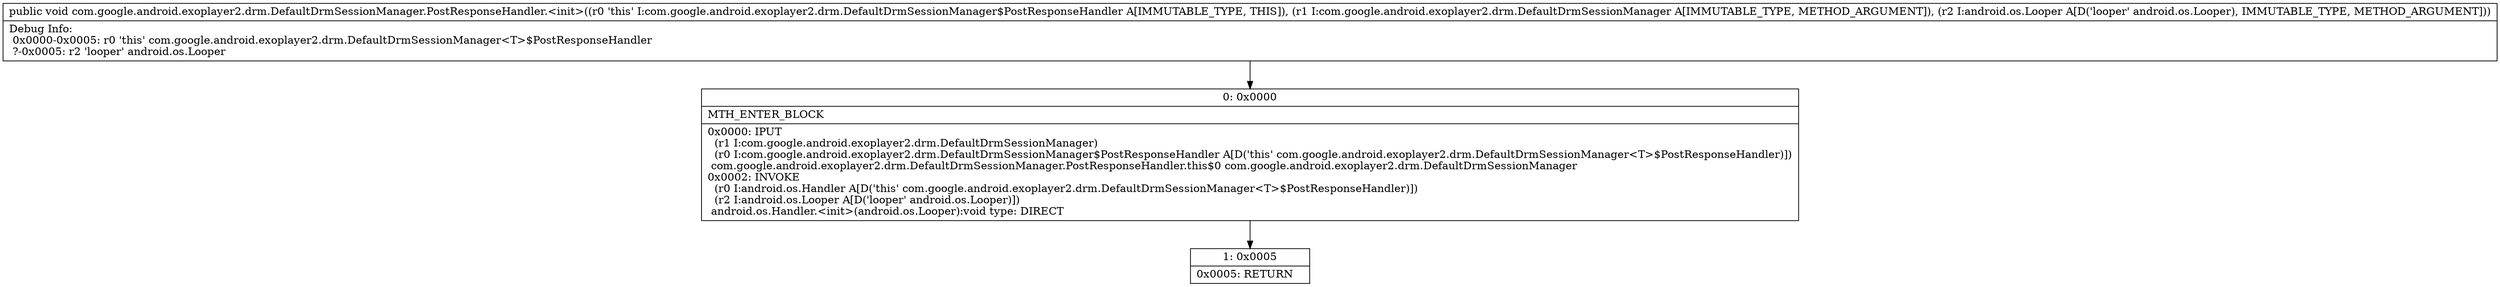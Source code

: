 digraph "CFG forcom.google.android.exoplayer2.drm.DefaultDrmSessionManager.PostResponseHandler.\<init\>(Lcom\/google\/android\/exoplayer2\/drm\/DefaultDrmSessionManager;Landroid\/os\/Looper;)V" {
Node_0 [shape=record,label="{0\:\ 0x0000|MTH_ENTER_BLOCK\l|0x0000: IPUT  \l  (r1 I:com.google.android.exoplayer2.drm.DefaultDrmSessionManager)\l  (r0 I:com.google.android.exoplayer2.drm.DefaultDrmSessionManager$PostResponseHandler A[D('this' com.google.android.exoplayer2.drm.DefaultDrmSessionManager\<T\>$PostResponseHandler)])\l com.google.android.exoplayer2.drm.DefaultDrmSessionManager.PostResponseHandler.this$0 com.google.android.exoplayer2.drm.DefaultDrmSessionManager \l0x0002: INVOKE  \l  (r0 I:android.os.Handler A[D('this' com.google.android.exoplayer2.drm.DefaultDrmSessionManager\<T\>$PostResponseHandler)])\l  (r2 I:android.os.Looper A[D('looper' android.os.Looper)])\l android.os.Handler.\<init\>(android.os.Looper):void type: DIRECT \l}"];
Node_1 [shape=record,label="{1\:\ 0x0005|0x0005: RETURN   \l}"];
MethodNode[shape=record,label="{public void com.google.android.exoplayer2.drm.DefaultDrmSessionManager.PostResponseHandler.\<init\>((r0 'this' I:com.google.android.exoplayer2.drm.DefaultDrmSessionManager$PostResponseHandler A[IMMUTABLE_TYPE, THIS]), (r1 I:com.google.android.exoplayer2.drm.DefaultDrmSessionManager A[IMMUTABLE_TYPE, METHOD_ARGUMENT]), (r2 I:android.os.Looper A[D('looper' android.os.Looper), IMMUTABLE_TYPE, METHOD_ARGUMENT]))  | Debug Info:\l  0x0000\-0x0005: r0 'this' com.google.android.exoplayer2.drm.DefaultDrmSessionManager\<T\>$PostResponseHandler\l  ?\-0x0005: r2 'looper' android.os.Looper\l}"];
MethodNode -> Node_0;
Node_0 -> Node_1;
}

